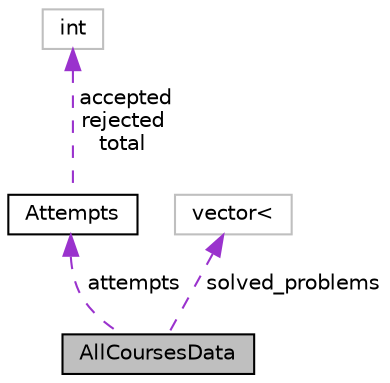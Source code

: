 digraph "AllCoursesData"
{
 // INTERACTIVE_SVG=YES
 // LATEX_PDF_SIZE
  edge [fontname="Helvetica",fontsize="10",labelfontname="Helvetica",labelfontsize="10"];
  node [fontname="Helvetica",fontsize="10",shape=record];
  Node1 [label="AllCoursesData",height=0.2,width=0.4,color="black", fillcolor="grey75", style="filled", fontcolor="black",tooltip=" "];
  Node2 -> Node1 [dir="back",color="darkorchid3",fontsize="10",style="dashed",label=" attempts" ,fontname="Helvetica"];
  Node2 [label="Attempts",height=0.2,width=0.4,color="black", fillcolor="white", style="filled",URL="$struct_attempts.html",tooltip="Holds attempts data."];
  Node3 -> Node2 [dir="back",color="darkorchid3",fontsize="10",style="dashed",label=" accepted\nrejected\ntotal" ,fontname="Helvetica"];
  Node3 [label="int",height=0.2,width=0.4,color="grey75", fillcolor="white", style="filled",tooltip=" "];
  Node4 -> Node1 [dir="back",color="darkorchid3",fontsize="10",style="dashed",label=" solved_problems" ,fontname="Helvetica"];
  Node4 [label="vector\<",height=0.2,width=0.4,color="grey75", fillcolor="white", style="filled",tooltip=" "];
}

